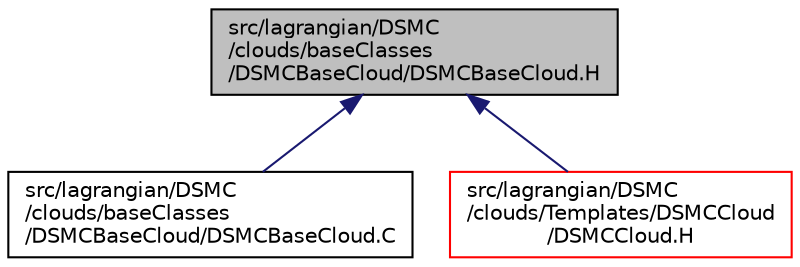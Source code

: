 digraph "src/lagrangian/DSMC/clouds/baseClasses/DSMCBaseCloud/DSMCBaseCloud.H"
{
  bgcolor="transparent";
  edge [fontname="Helvetica",fontsize="10",labelfontname="Helvetica",labelfontsize="10"];
  node [fontname="Helvetica",fontsize="10",shape=record];
  Node1 [label="src/lagrangian/DSMC\l/clouds/baseClasses\l/DSMCBaseCloud/DSMCBaseCloud.H",height=0.2,width=0.4,color="black", fillcolor="grey75", style="filled", fontcolor="black"];
  Node1 -> Node2 [dir="back",color="midnightblue",fontsize="10",style="solid",fontname="Helvetica"];
  Node2 [label="src/lagrangian/DSMC\l/clouds/baseClasses\l/DSMCBaseCloud/DSMCBaseCloud.C",height=0.2,width=0.4,color="black",URL="$a06429.html"];
  Node1 -> Node3 [dir="back",color="midnightblue",fontsize="10",style="solid",fontname="Helvetica"];
  Node3 [label="src/lagrangian/DSMC\l/clouds/Templates/DSMCCloud\l/DSMCCloud.H",height=0.2,width=0.4,color="red",URL="$a06433.html"];
}
